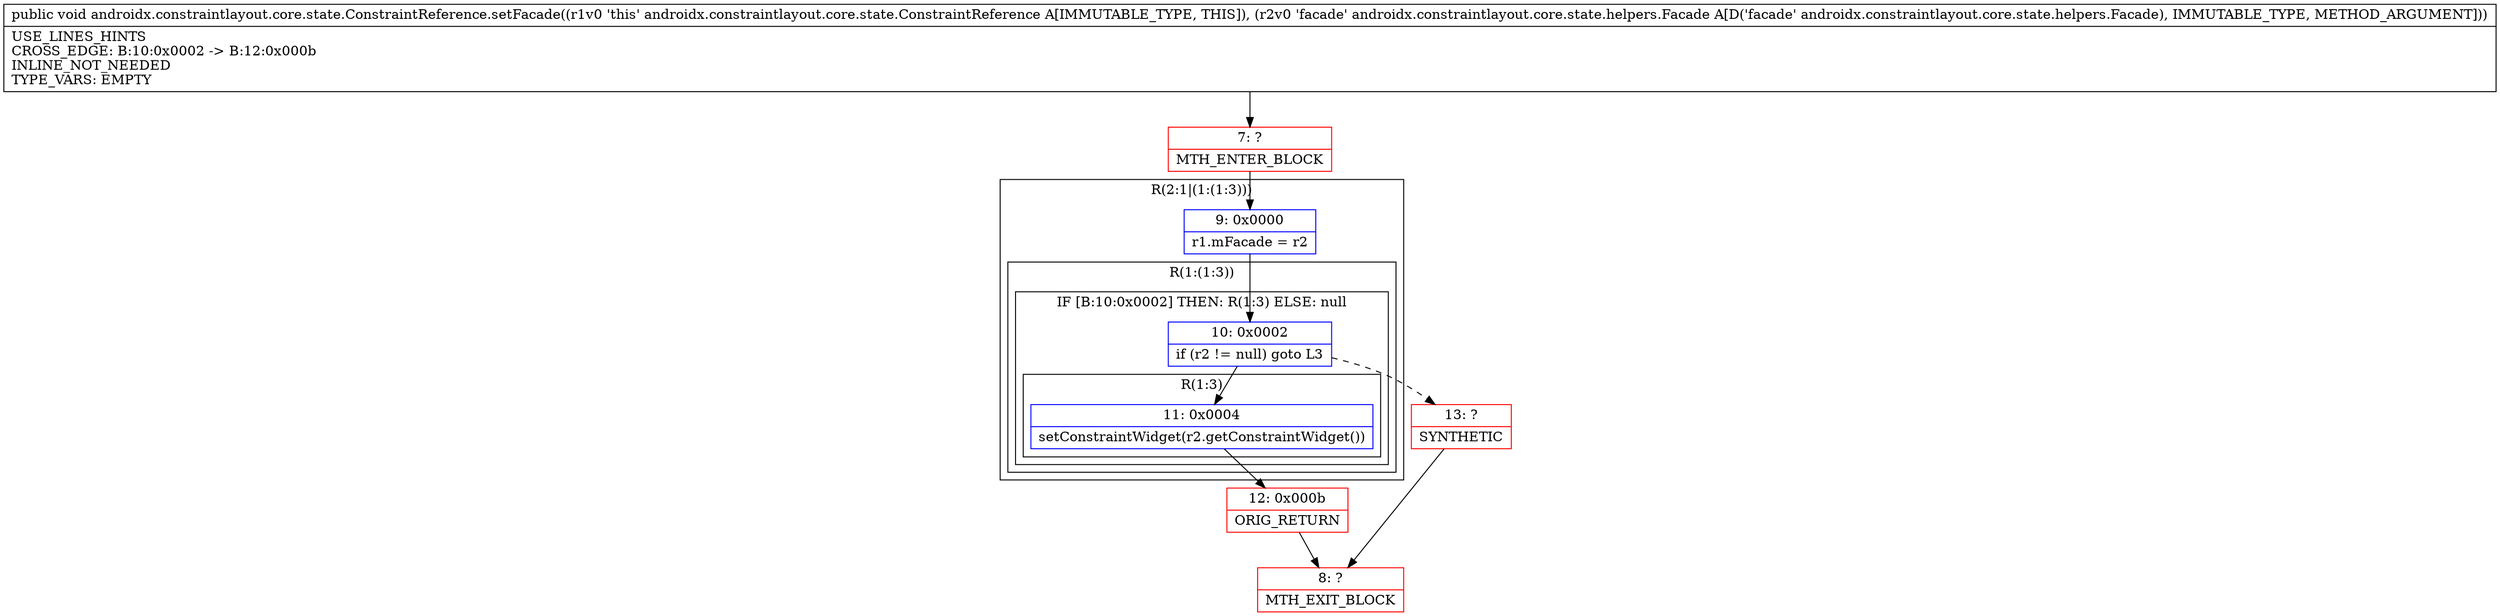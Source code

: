 digraph "CFG forandroidx.constraintlayout.core.state.ConstraintReference.setFacade(Landroidx\/constraintlayout\/core\/state\/helpers\/Facade;)V" {
subgraph cluster_Region_1787906675 {
label = "R(2:1|(1:(1:3)))";
node [shape=record,color=blue];
Node_9 [shape=record,label="{9\:\ 0x0000|r1.mFacade = r2\l}"];
subgraph cluster_Region_38183598 {
label = "R(1:(1:3))";
node [shape=record,color=blue];
subgraph cluster_IfRegion_816393400 {
label = "IF [B:10:0x0002] THEN: R(1:3) ELSE: null";
node [shape=record,color=blue];
Node_10 [shape=record,label="{10\:\ 0x0002|if (r2 != null) goto L3\l}"];
subgraph cluster_Region_886409436 {
label = "R(1:3)";
node [shape=record,color=blue];
Node_11 [shape=record,label="{11\:\ 0x0004|setConstraintWidget(r2.getConstraintWidget())\l}"];
}
}
}
}
Node_7 [shape=record,color=red,label="{7\:\ ?|MTH_ENTER_BLOCK\l}"];
Node_12 [shape=record,color=red,label="{12\:\ 0x000b|ORIG_RETURN\l}"];
Node_8 [shape=record,color=red,label="{8\:\ ?|MTH_EXIT_BLOCK\l}"];
Node_13 [shape=record,color=red,label="{13\:\ ?|SYNTHETIC\l}"];
MethodNode[shape=record,label="{public void androidx.constraintlayout.core.state.ConstraintReference.setFacade((r1v0 'this' androidx.constraintlayout.core.state.ConstraintReference A[IMMUTABLE_TYPE, THIS]), (r2v0 'facade' androidx.constraintlayout.core.state.helpers.Facade A[D('facade' androidx.constraintlayout.core.state.helpers.Facade), IMMUTABLE_TYPE, METHOD_ARGUMENT]))  | USE_LINES_HINTS\lCROSS_EDGE: B:10:0x0002 \-\> B:12:0x000b\lINLINE_NOT_NEEDED\lTYPE_VARS: EMPTY\l}"];
MethodNode -> Node_7;Node_9 -> Node_10;
Node_10 -> Node_11;
Node_10 -> Node_13[style=dashed];
Node_11 -> Node_12;
Node_7 -> Node_9;
Node_12 -> Node_8;
Node_13 -> Node_8;
}

